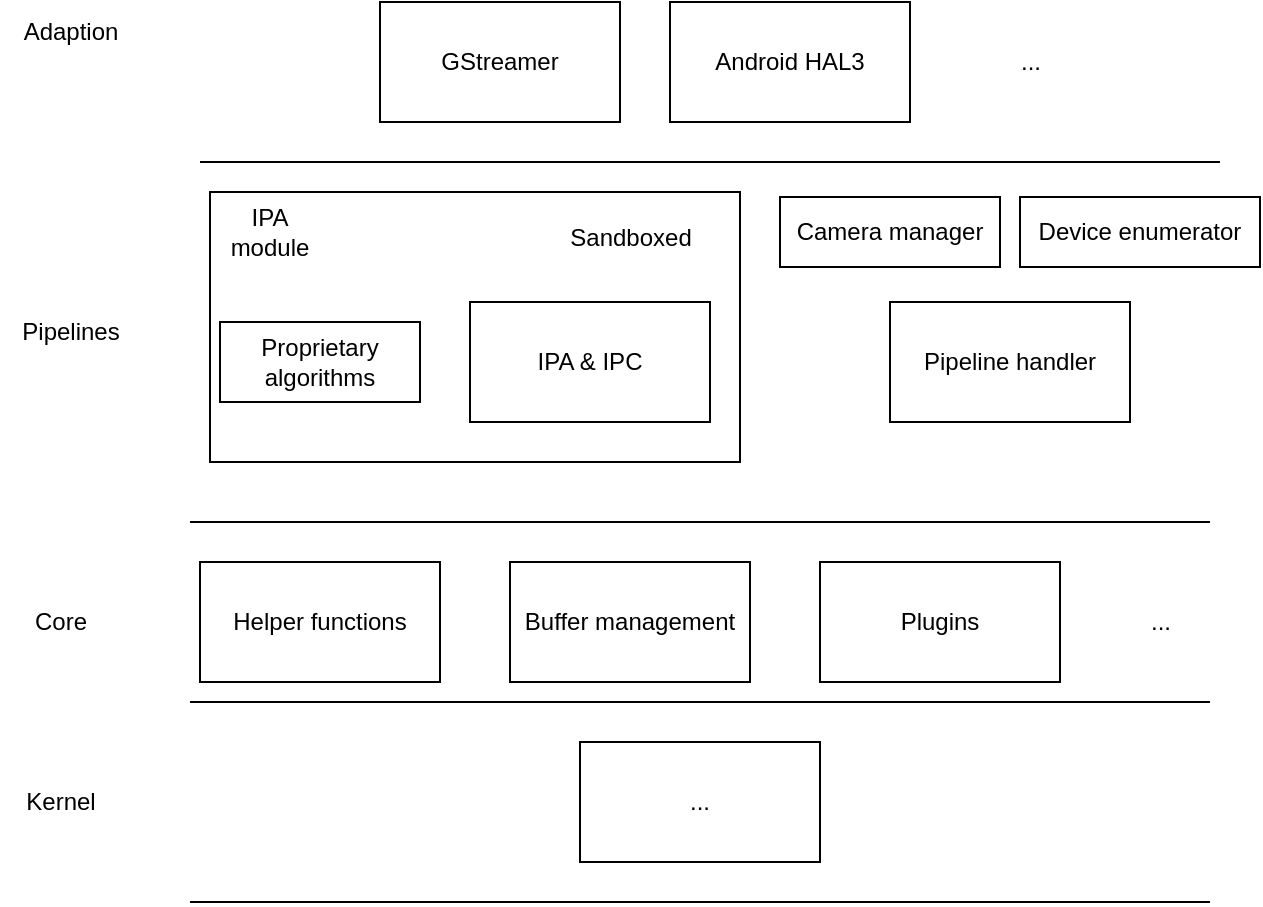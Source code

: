 <mxfile version="24.7.12">
  <diagram name="Page-1" id="PGLo4tSBcLBoqf4Q5bPK">
    <mxGraphModel dx="1434" dy="807" grid="1" gridSize="10" guides="1" tooltips="1" connect="1" arrows="1" fold="1" page="1" pageScale="1" pageWidth="850" pageHeight="1100" math="0" shadow="0">
      <root>
        <mxCell id="0" />
        <mxCell id="1" parent="0" />
        <mxCell id="2fNQK_tJIayvAflCLeJH-1" value="Android HAL3" style="whiteSpace=wrap;html=1;" vertex="1" parent="1">
          <mxGeometry x="405" y="140" width="120" height="60" as="geometry" />
        </mxCell>
        <mxCell id="2fNQK_tJIayvAflCLeJH-2" value="" style="endArrow=none;html=1;rounded=0;" edge="1" parent="1">
          <mxGeometry width="50" height="50" relative="1" as="geometry">
            <mxPoint x="170" y="220" as="sourcePoint" />
            <mxPoint x="680" y="220" as="targetPoint" />
          </mxGeometry>
        </mxCell>
        <mxCell id="2fNQK_tJIayvAflCLeJH-3" value="&lt;div&gt;Adaption&lt;/div&gt;" style="text;html=1;align=center;verticalAlign=middle;resizable=0;points=[];autosize=1;strokeColor=none;fillColor=none;" vertex="1" parent="1">
          <mxGeometry x="70" y="140" width="70" height="30" as="geometry" />
        </mxCell>
        <mxCell id="2fNQK_tJIayvAflCLeJH-4" value="&lt;div&gt;GStreamer&lt;/div&gt;" style="whiteSpace=wrap;html=1;" vertex="1" parent="1">
          <mxGeometry x="260" y="140" width="120" height="60" as="geometry" />
        </mxCell>
        <mxCell id="2fNQK_tJIayvAflCLeJH-9" value="" style="endArrow=none;html=1;rounded=0;" edge="1" parent="1">
          <mxGeometry width="50" height="50" relative="1" as="geometry">
            <mxPoint x="165" y="400" as="sourcePoint" />
            <mxPoint x="675" y="400" as="targetPoint" />
          </mxGeometry>
        </mxCell>
        <mxCell id="2fNQK_tJIayvAflCLeJH-10" value="Pipelines" style="text;html=1;align=center;verticalAlign=middle;resizable=0;points=[];autosize=1;strokeColor=none;fillColor=none;" vertex="1" parent="1">
          <mxGeometry x="70" y="290" width="70" height="30" as="geometry" />
        </mxCell>
        <mxCell id="2fNQK_tJIayvAflCLeJH-11" value="" style="endArrow=none;html=1;rounded=0;" edge="1" parent="1">
          <mxGeometry width="50" height="50" relative="1" as="geometry">
            <mxPoint x="165" y="490" as="sourcePoint" />
            <mxPoint x="675" y="490" as="targetPoint" />
          </mxGeometry>
        </mxCell>
        <mxCell id="2fNQK_tJIayvAflCLeJH-12" value="Core" style="text;html=1;align=center;verticalAlign=middle;resizable=0;points=[];autosize=1;strokeColor=none;fillColor=none;" vertex="1" parent="1">
          <mxGeometry x="75" y="435" width="50" height="30" as="geometry" />
        </mxCell>
        <mxCell id="2fNQK_tJIayvAflCLeJH-13" value="" style="whiteSpace=wrap;html=1;" vertex="1" parent="1">
          <mxGeometry x="175" y="235" width="265" height="135" as="geometry" />
        </mxCell>
        <mxCell id="2fNQK_tJIayvAflCLeJH-14" value="IPA module" style="text;html=1;align=center;verticalAlign=middle;whiteSpace=wrap;rounded=0;" vertex="1" parent="1">
          <mxGeometry x="175" y="240" width="60" height="30" as="geometry" />
        </mxCell>
        <mxCell id="2fNQK_tJIayvAflCLeJH-15" value="Camera manager" style="whiteSpace=wrap;html=1;" vertex="1" parent="1">
          <mxGeometry x="460" y="237.5" width="110" height="35" as="geometry" />
        </mxCell>
        <mxCell id="2fNQK_tJIayvAflCLeJH-16" value="Device enumerator" style="whiteSpace=wrap;html=1;" vertex="1" parent="1">
          <mxGeometry x="580" y="237.5" width="120" height="35" as="geometry" />
        </mxCell>
        <mxCell id="2fNQK_tJIayvAflCLeJH-17" value="&lt;div&gt;IPA &amp;amp; IPC&lt;/div&gt;" style="whiteSpace=wrap;html=1;" vertex="1" parent="1">
          <mxGeometry x="305" y="290" width="120" height="60" as="geometry" />
        </mxCell>
        <mxCell id="2fNQK_tJIayvAflCLeJH-18" value="Sandboxed" style="text;html=1;align=center;verticalAlign=middle;resizable=0;points=[];autosize=1;strokeColor=none;fillColor=none;" vertex="1" parent="1">
          <mxGeometry x="345" y="242.5" width="80" height="30" as="geometry" />
        </mxCell>
        <mxCell id="2fNQK_tJIayvAflCLeJH-19" value="" style="endArrow=none;html=1;rounded=0;" edge="1" parent="1">
          <mxGeometry width="50" height="50" relative="1" as="geometry">
            <mxPoint x="165" y="590" as="sourcePoint" />
            <mxPoint x="675" y="590" as="targetPoint" />
          </mxGeometry>
        </mxCell>
        <mxCell id="2fNQK_tJIayvAflCLeJH-20" value="&lt;div&gt;Kernel&lt;/div&gt;" style="text;html=1;align=center;verticalAlign=middle;resizable=0;points=[];autosize=1;strokeColor=none;fillColor=none;" vertex="1" parent="1">
          <mxGeometry x="70" y="525" width="60" height="30" as="geometry" />
        </mxCell>
        <mxCell id="2fNQK_tJIayvAflCLeJH-21" value="..." style="whiteSpace=wrap;html=1;" vertex="1" parent="1">
          <mxGeometry x="360" y="510" width="120" height="60" as="geometry" />
        </mxCell>
        <mxCell id="2fNQK_tJIayvAflCLeJH-22" value="..." style="text;html=1;align=center;verticalAlign=middle;resizable=0;points=[];autosize=1;strokeColor=none;fillColor=none;" vertex="1" parent="1">
          <mxGeometry x="570" y="155" width="30" height="30" as="geometry" />
        </mxCell>
        <mxCell id="2fNQK_tJIayvAflCLeJH-23" value="Proprietary algorithms" style="whiteSpace=wrap;html=1;" vertex="1" parent="1">
          <mxGeometry x="180" y="300" width="100" height="40" as="geometry" />
        </mxCell>
        <mxCell id="2fNQK_tJIayvAflCLeJH-24" value="Helper functions" style="whiteSpace=wrap;html=1;" vertex="1" parent="1">
          <mxGeometry x="170" y="420" width="120" height="60" as="geometry" />
        </mxCell>
        <mxCell id="2fNQK_tJIayvAflCLeJH-25" value="Buffer management" style="whiteSpace=wrap;html=1;" vertex="1" parent="1">
          <mxGeometry x="325" y="420" width="120" height="60" as="geometry" />
        </mxCell>
        <mxCell id="2fNQK_tJIayvAflCLeJH-26" value="Plugins" style="whiteSpace=wrap;html=1;" vertex="1" parent="1">
          <mxGeometry x="480" y="420" width="120" height="60" as="geometry" />
        </mxCell>
        <mxCell id="2fNQK_tJIayvAflCLeJH-27" value="..." style="text;html=1;align=center;verticalAlign=middle;resizable=0;points=[];autosize=1;strokeColor=none;fillColor=none;" vertex="1" parent="1">
          <mxGeometry x="635" y="435" width="30" height="30" as="geometry" />
        </mxCell>
        <mxCell id="2fNQK_tJIayvAflCLeJH-28" value="Pipeline handler" style="whiteSpace=wrap;html=1;" vertex="1" parent="1">
          <mxGeometry x="515" y="290" width="120" height="60" as="geometry" />
        </mxCell>
      </root>
    </mxGraphModel>
  </diagram>
</mxfile>
